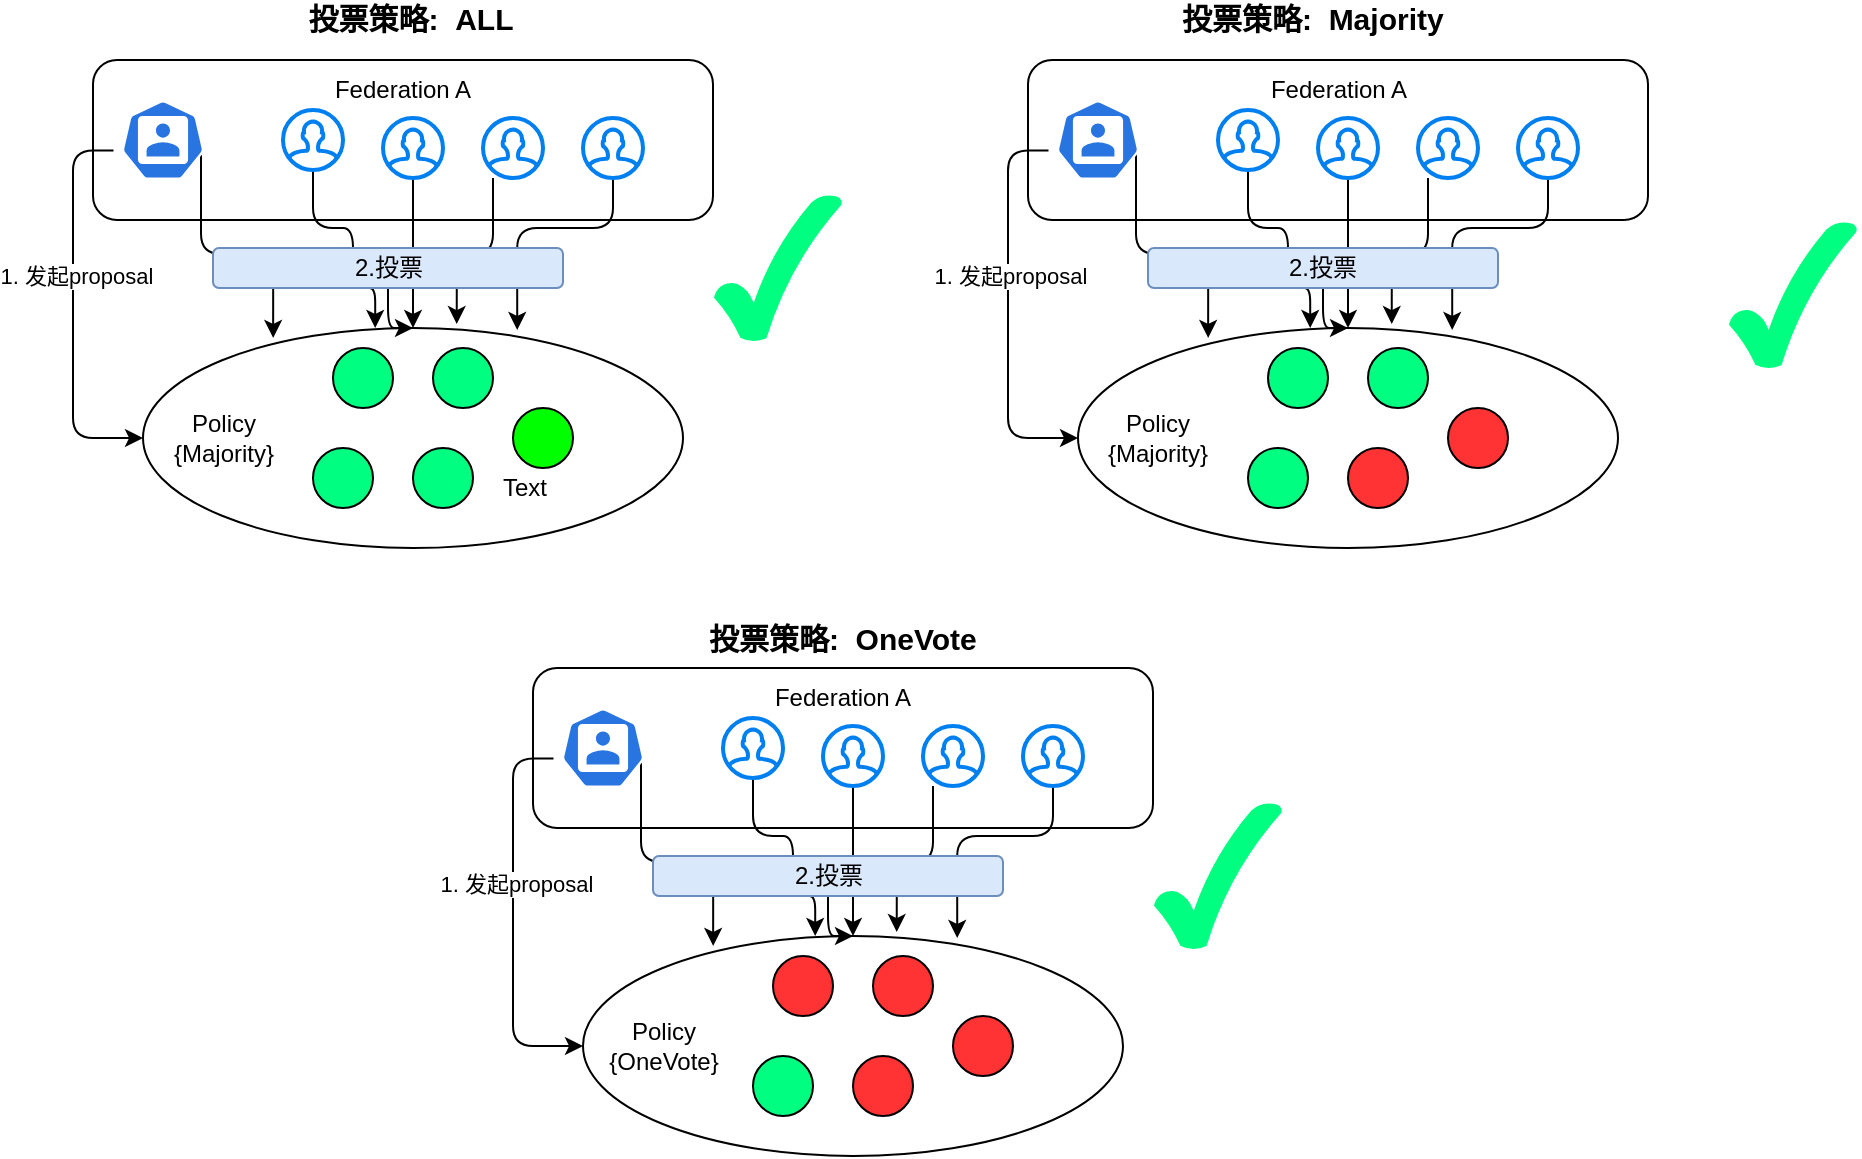 <mxfile version="20.3.0" type="device"><diagram name="Page-1" id="c4acf3e9-155e-7222-9cf6-157b1a14988f"><mxGraphModel dx="1661" dy="817" grid="1" gridSize="10" guides="1" tooltips="1" connect="1" arrows="1" fold="1" page="0" pageScale="1" pageWidth="850" pageHeight="1100" background="none" math="0" shadow="0"><root><mxCell id="0"/><mxCell id="1" parent="0"/><mxCell id="dvsXCsjuSHSHnmDVqETy-7" value="" style="rounded=1;whiteSpace=wrap;html=1;" parent="1" vertex="1"><mxGeometry x="42.5" y="86" width="310" height="80" as="geometry"/></mxCell><mxCell id="dvsXCsjuSHSHnmDVqETy-19" value="" style="ellipse;whiteSpace=wrap;html=1;strokeColor=#000000;rounded=1;" parent="1" vertex="1"><mxGeometry x="67.5" y="220" width="270" height="110" as="geometry"/></mxCell><mxCell id="dvsXCsjuSHSHnmDVqETy-26" style="edgeStyle=orthogonalEdgeStyle;rounded=1;orthogonalLoop=1;jettySize=auto;html=1;exitX=0.005;exitY=0.63;exitDx=0;exitDy=0;exitPerimeter=0;entryX=0;entryY=0.5;entryDx=0;entryDy=0;" parent="1" source="dvsXCsjuSHSHnmDVqETy-2" target="dvsXCsjuSHSHnmDVqETy-19" edge="1"><mxGeometry relative="1" as="geometry"/></mxCell><mxCell id="dvsXCsjuSHSHnmDVqETy-27" value="1. 发起proposal" style="edgeLabel;html=1;align=center;verticalAlign=middle;resizable=0;points=[];rounded=1;" parent="dvsXCsjuSHSHnmDVqETy-26" vertex="1" connectable="0"><mxGeometry x="-0.169" y="1" relative="1" as="geometry"><mxPoint as="offset"/></mxGeometry></mxCell><mxCell id="dvsXCsjuSHSHnmDVqETy-32" style="edgeStyle=orthogonalEdgeStyle;rounded=1;orthogonalLoop=1;jettySize=auto;html=1;entryX=0.241;entryY=0.045;entryDx=0;entryDy=0;entryPerimeter=0;exitX=0.88;exitY=0.65;exitDx=0;exitDy=0;exitPerimeter=0;" parent="1" source="dvsXCsjuSHSHnmDVqETy-2" target="dvsXCsjuSHSHnmDVqETy-19" edge="1"><mxGeometry relative="1" as="geometry"/></mxCell><mxCell id="dvsXCsjuSHSHnmDVqETy-2" value="" style="sketch=0;html=1;dashed=0;whitespace=wrap;fillColor=#2875E2;strokeColor=#ffffff;points=[[0.005,0.63,0],[0.1,0.2,0],[0.9,0.2,0],[0.5,0,0],[0.995,0.63,0],[0.72,0.99,0],[0.5,1,0],[0.28,0.99,0]];shape=mxgraph.kubernetes.icon;prIcon=user;rounded=1;" parent="1" vertex="1"><mxGeometry x="52.5" y="106" width="50" height="40" as="geometry"/></mxCell><mxCell id="dvsXCsjuSHSHnmDVqETy-28" style="edgeStyle=orthogonalEdgeStyle;rounded=1;orthogonalLoop=1;jettySize=auto;html=1;entryX=0.43;entryY=0;entryDx=0;entryDy=0;entryPerimeter=0;" parent="1" source="dvsXCsjuSHSHnmDVqETy-12" target="dvsXCsjuSHSHnmDVqETy-19" edge="1"><mxGeometry relative="1" as="geometry"><Array as="points"><mxPoint x="152.5" y="170"/><mxPoint x="172.5" y="170"/><mxPoint x="172.5" y="200"/></Array></mxGeometry></mxCell><mxCell id="dvsXCsjuSHSHnmDVqETy-12" value="" style="html=1;verticalLabelPosition=bottom;align=center;labelBackgroundColor=#ffffff;verticalAlign=top;strokeWidth=2;strokeColor=#0080F0;shadow=0;dashed=0;shape=mxgraph.ios7.icons.user;rounded=1;" parent="1" vertex="1"><mxGeometry x="137.5" y="111" width="30" height="30" as="geometry"/></mxCell><mxCell id="dvsXCsjuSHSHnmDVqETy-29" style="edgeStyle=orthogonalEdgeStyle;rounded=1;orthogonalLoop=1;jettySize=auto;html=1;entryX=0.5;entryY=0;entryDx=0;entryDy=0;" parent="1" source="dvsXCsjuSHSHnmDVqETy-13" target="dvsXCsjuSHSHnmDVqETy-19" edge="1"><mxGeometry relative="1" as="geometry"/></mxCell><mxCell id="dvsXCsjuSHSHnmDVqETy-13" value="" style="html=1;verticalLabelPosition=bottom;align=center;labelBackgroundColor=#ffffff;verticalAlign=top;strokeWidth=2;strokeColor=#0080F0;shadow=0;dashed=0;shape=mxgraph.ios7.icons.user;rounded=1;" parent="1" vertex="1"><mxGeometry x="187.5" y="115" width="30" height="30" as="geometry"/></mxCell><mxCell id="dvsXCsjuSHSHnmDVqETy-30" style="edgeStyle=orthogonalEdgeStyle;rounded=1;orthogonalLoop=1;jettySize=auto;html=1;entryX=0.581;entryY=-0.018;entryDx=0;entryDy=0;entryPerimeter=0;" parent="1" source="dvsXCsjuSHSHnmDVqETy-14" target="dvsXCsjuSHSHnmDVqETy-19" edge="1"><mxGeometry relative="1" as="geometry"><Array as="points"><mxPoint x="242.5" y="183"/><mxPoint x="224.5" y="183"/></Array></mxGeometry></mxCell><mxCell id="dvsXCsjuSHSHnmDVqETy-14" value="" style="html=1;verticalLabelPosition=bottom;align=center;labelBackgroundColor=#ffffff;verticalAlign=top;strokeWidth=2;strokeColor=#0080F0;shadow=0;dashed=0;shape=mxgraph.ios7.icons.user;rounded=1;" parent="1" vertex="1"><mxGeometry x="237.5" y="115" width="30" height="30" as="geometry"/></mxCell><mxCell id="dvsXCsjuSHSHnmDVqETy-31" style="edgeStyle=orthogonalEdgeStyle;rounded=1;orthogonalLoop=1;jettySize=auto;html=1;entryX=0.693;entryY=0.009;entryDx=0;entryDy=0;entryPerimeter=0;" parent="1" source="dvsXCsjuSHSHnmDVqETy-15" target="dvsXCsjuSHSHnmDVqETy-19" edge="1"><mxGeometry relative="1" as="geometry"><Array as="points"><mxPoint x="302.5" y="170"/><mxPoint x="254.5" y="170"/></Array></mxGeometry></mxCell><mxCell id="dvsXCsjuSHSHnmDVqETy-15" value="" style="html=1;verticalLabelPosition=bottom;align=center;labelBackgroundColor=#ffffff;verticalAlign=top;strokeWidth=2;strokeColor=#0080F0;shadow=0;dashed=0;shape=mxgraph.ios7.icons.user;rounded=1;" parent="1" vertex="1"><mxGeometry x="287.5" y="115" width="30" height="30" as="geometry"/></mxCell><mxCell id="dvsXCsjuSHSHnmDVqETy-18" value="" style="ellipse;whiteSpace=wrap;html=1;aspect=fixed;strokeColor=#000000;fillColor=#00FF80;rounded=1;" parent="1" vertex="1"><mxGeometry x="162.5" y="230" width="30" height="30" as="geometry"/></mxCell><mxCell id="dvsXCsjuSHSHnmDVqETy-21" value="Federation A" style="whiteSpace=wrap;html=1;strokeColor=#FFFFFF;rounded=1;" parent="1" vertex="1"><mxGeometry x="150" y="96" width="95" height="10" as="geometry"/></mxCell><mxCell id="dvsXCsjuSHSHnmDVqETy-37" value="Policy {Majority}" style="whiteSpace=wrap;html=1;strokeColor=#FFFFFF;rounded=1;" parent="1" vertex="1"><mxGeometry x="82.5" y="270" width="50" height="10" as="geometry"/></mxCell><mxCell id="dvsXCsjuSHSHnmDVqETy-40" value="" style="ellipse;whiteSpace=wrap;html=1;aspect=fixed;strokeColor=#000000;fillColor=#00FF80;rounded=1;" parent="1" vertex="1"><mxGeometry x="212.5" y="230" width="30" height="30" as="geometry"/></mxCell><mxCell id="dvsXCsjuSHSHnmDVqETy-41" value="" style="ellipse;whiteSpace=wrap;html=1;aspect=fixed;strokeColor=#000000;fillColor=#00FF80;rounded=1;" parent="1" vertex="1"><mxGeometry x="152.5" y="280" width="30" height="30" as="geometry"/></mxCell><mxCell id="dvsXCsjuSHSHnmDVqETy-42" value="" style="ellipse;whiteSpace=wrap;html=1;aspect=fixed;strokeColor=#000000;fillColor=#00FF80;rounded=1;" parent="1" vertex="1"><mxGeometry x="202.5" y="280" width="30" height="30" as="geometry"/></mxCell><mxCell id="dvsXCsjuSHSHnmDVqETy-43" value="" style="ellipse;whiteSpace=wrap;html=1;aspect=fixed;strokeColor=#000000;fillColor=#00FF00;rounded=1;" parent="1" vertex="1"><mxGeometry x="252.5" y="260" width="30" height="30" as="geometry"/></mxCell><mxCell id="dvsXCsjuSHSHnmDVqETy-44" value="Text" style="text;html=1;resizable=0;autosize=1;align=center;verticalAlign=middle;points=[];fillColor=none;strokeColor=none;rounded=1;" parent="1" vertex="1"><mxGeometry x="237.5" y="290" width="40" height="20" as="geometry"/></mxCell><mxCell id="dvsXCsjuSHSHnmDVqETy-48" value="" style="edgeStyle=orthogonalEdgeStyle;rounded=1;orthogonalLoop=1;jettySize=auto;html=1;" parent="1" source="dvsXCsjuSHSHnmDVqETy-47" target="dvsXCsjuSHSHnmDVqETy-19" edge="1"><mxGeometry relative="1" as="geometry"/></mxCell><mxCell id="dvsXCsjuSHSHnmDVqETy-47" value="2.投票" style="rounded=1;whiteSpace=wrap;html=1;strokeColor=#6c8ebf;fillColor=#dae8fc;" parent="1" vertex="1"><mxGeometry x="102.5" y="180" width="175" height="20" as="geometry"/></mxCell><mxCell id="dvsXCsjuSHSHnmDVqETy-49" value="" style="rounded=1;whiteSpace=wrap;html=1;" parent="1" vertex="1"><mxGeometry x="510" y="86" width="310" height="80" as="geometry"/></mxCell><mxCell id="dvsXCsjuSHSHnmDVqETy-50" value="" style="ellipse;whiteSpace=wrap;html=1;strokeColor=#000000;rounded=1;" parent="1" vertex="1"><mxGeometry x="535" y="220" width="270" height="110" as="geometry"/></mxCell><mxCell id="dvsXCsjuSHSHnmDVqETy-51" style="edgeStyle=orthogonalEdgeStyle;rounded=1;orthogonalLoop=1;jettySize=auto;html=1;exitX=0.005;exitY=0.63;exitDx=0;exitDy=0;exitPerimeter=0;entryX=0;entryY=0.5;entryDx=0;entryDy=0;" parent="1" source="dvsXCsjuSHSHnmDVqETy-54" target="dvsXCsjuSHSHnmDVqETy-50" edge="1"><mxGeometry relative="1" as="geometry"/></mxCell><mxCell id="dvsXCsjuSHSHnmDVqETy-52" value="1. 发起proposal" style="edgeLabel;html=1;align=center;verticalAlign=middle;resizable=0;points=[];rounded=1;" parent="dvsXCsjuSHSHnmDVqETy-51" vertex="1" connectable="0"><mxGeometry x="-0.169" y="1" relative="1" as="geometry"><mxPoint as="offset"/></mxGeometry></mxCell><mxCell id="dvsXCsjuSHSHnmDVqETy-53" style="edgeStyle=orthogonalEdgeStyle;rounded=1;orthogonalLoop=1;jettySize=auto;html=1;entryX=0.241;entryY=0.045;entryDx=0;entryDy=0;entryPerimeter=0;exitX=0.88;exitY=0.65;exitDx=0;exitDy=0;exitPerimeter=0;" parent="1" source="dvsXCsjuSHSHnmDVqETy-54" target="dvsXCsjuSHSHnmDVqETy-50" edge="1"><mxGeometry relative="1" as="geometry"/></mxCell><mxCell id="dvsXCsjuSHSHnmDVqETy-54" value="" style="sketch=0;html=1;dashed=0;whitespace=wrap;fillColor=#2875E2;strokeColor=#ffffff;points=[[0.005,0.63,0],[0.1,0.2,0],[0.9,0.2,0],[0.5,0,0],[0.995,0.63,0],[0.72,0.99,0],[0.5,1,0],[0.28,0.99,0]];shape=mxgraph.kubernetes.icon;prIcon=user;rounded=1;" parent="1" vertex="1"><mxGeometry x="520" y="106" width="50" height="40" as="geometry"/></mxCell><mxCell id="dvsXCsjuSHSHnmDVqETy-55" style="edgeStyle=orthogonalEdgeStyle;rounded=1;orthogonalLoop=1;jettySize=auto;html=1;entryX=0.43;entryY=0;entryDx=0;entryDy=0;entryPerimeter=0;" parent="1" source="dvsXCsjuSHSHnmDVqETy-56" target="dvsXCsjuSHSHnmDVqETy-50" edge="1"><mxGeometry relative="1" as="geometry"><Array as="points"><mxPoint x="620" y="170"/><mxPoint x="640" y="170"/><mxPoint x="640" y="200"/></Array></mxGeometry></mxCell><mxCell id="dvsXCsjuSHSHnmDVqETy-56" value="" style="html=1;verticalLabelPosition=bottom;align=center;labelBackgroundColor=#ffffff;verticalAlign=top;strokeWidth=2;strokeColor=#0080F0;shadow=0;dashed=0;shape=mxgraph.ios7.icons.user;rounded=1;" parent="1" vertex="1"><mxGeometry x="605" y="111" width="30" height="30" as="geometry"/></mxCell><mxCell id="dvsXCsjuSHSHnmDVqETy-57" style="edgeStyle=orthogonalEdgeStyle;rounded=1;orthogonalLoop=1;jettySize=auto;html=1;entryX=0.5;entryY=0;entryDx=0;entryDy=0;" parent="1" source="dvsXCsjuSHSHnmDVqETy-58" target="dvsXCsjuSHSHnmDVqETy-50" edge="1"><mxGeometry relative="1" as="geometry"/></mxCell><mxCell id="dvsXCsjuSHSHnmDVqETy-58" value="" style="html=1;verticalLabelPosition=bottom;align=center;labelBackgroundColor=#ffffff;verticalAlign=top;strokeWidth=2;strokeColor=#0080F0;shadow=0;dashed=0;shape=mxgraph.ios7.icons.user;rounded=1;" parent="1" vertex="1"><mxGeometry x="655" y="115" width="30" height="30" as="geometry"/></mxCell><mxCell id="dvsXCsjuSHSHnmDVqETy-59" style="edgeStyle=orthogonalEdgeStyle;rounded=1;orthogonalLoop=1;jettySize=auto;html=1;entryX=0.581;entryY=-0.018;entryDx=0;entryDy=0;entryPerimeter=0;" parent="1" source="dvsXCsjuSHSHnmDVqETy-60" target="dvsXCsjuSHSHnmDVqETy-50" edge="1"><mxGeometry relative="1" as="geometry"><Array as="points"><mxPoint x="710" y="183"/><mxPoint x="692" y="183"/></Array></mxGeometry></mxCell><mxCell id="dvsXCsjuSHSHnmDVqETy-60" value="" style="html=1;verticalLabelPosition=bottom;align=center;labelBackgroundColor=#ffffff;verticalAlign=top;strokeWidth=2;strokeColor=#0080F0;shadow=0;dashed=0;shape=mxgraph.ios7.icons.user;rounded=1;" parent="1" vertex="1"><mxGeometry x="705" y="115" width="30" height="30" as="geometry"/></mxCell><mxCell id="dvsXCsjuSHSHnmDVqETy-61" style="edgeStyle=orthogonalEdgeStyle;rounded=1;orthogonalLoop=1;jettySize=auto;html=1;entryX=0.693;entryY=0.009;entryDx=0;entryDy=0;entryPerimeter=0;" parent="1" source="dvsXCsjuSHSHnmDVqETy-62" target="dvsXCsjuSHSHnmDVqETy-50" edge="1"><mxGeometry relative="1" as="geometry"><Array as="points"><mxPoint x="770" y="170"/><mxPoint x="722" y="170"/></Array></mxGeometry></mxCell><mxCell id="dvsXCsjuSHSHnmDVqETy-62" value="" style="html=1;verticalLabelPosition=bottom;align=center;labelBackgroundColor=#ffffff;verticalAlign=top;strokeWidth=2;strokeColor=#0080F0;shadow=0;dashed=0;shape=mxgraph.ios7.icons.user;rounded=1;" parent="1" vertex="1"><mxGeometry x="755" y="115" width="30" height="30" as="geometry"/></mxCell><mxCell id="dvsXCsjuSHSHnmDVqETy-63" value="" style="ellipse;whiteSpace=wrap;html=1;aspect=fixed;strokeColor=#000000;fillColor=#00FF80;rounded=1;" parent="1" vertex="1"><mxGeometry x="630" y="230" width="30" height="30" as="geometry"/></mxCell><mxCell id="dvsXCsjuSHSHnmDVqETy-64" value="Federation A" style="whiteSpace=wrap;html=1;strokeColor=#FFFFFF;rounded=1;" parent="1" vertex="1"><mxGeometry x="617.5" y="96" width="95" height="10" as="geometry"/></mxCell><mxCell id="dvsXCsjuSHSHnmDVqETy-65" value="Policy {Majority}" style="whiteSpace=wrap;html=1;strokeColor=#FFFFFF;rounded=1;" parent="1" vertex="1"><mxGeometry x="550" y="270" width="50" height="10" as="geometry"/></mxCell><mxCell id="dvsXCsjuSHSHnmDVqETy-66" value="" style="ellipse;whiteSpace=wrap;html=1;aspect=fixed;strokeColor=#000000;fillColor=#00FF80;rounded=1;" parent="1" vertex="1"><mxGeometry x="680" y="230" width="30" height="30" as="geometry"/></mxCell><mxCell id="dvsXCsjuSHSHnmDVqETy-67" value="" style="ellipse;whiteSpace=wrap;html=1;aspect=fixed;strokeColor=#000000;fillColor=#00FF80;rounded=1;" parent="1" vertex="1"><mxGeometry x="620" y="280" width="30" height="30" as="geometry"/></mxCell><mxCell id="dvsXCsjuSHSHnmDVqETy-68" value="" style="ellipse;whiteSpace=wrap;html=1;aspect=fixed;strokeColor=#000000;fillColor=#FF3333;rounded=1;" parent="1" vertex="1"><mxGeometry x="670" y="280" width="30" height="30" as="geometry"/></mxCell><mxCell id="dvsXCsjuSHSHnmDVqETy-69" value="" style="ellipse;whiteSpace=wrap;html=1;aspect=fixed;strokeColor=#000000;fillColor=#FF3333;rounded=1;" parent="1" vertex="1"><mxGeometry x="720" y="260" width="30" height="30" as="geometry"/></mxCell><mxCell id="dvsXCsjuSHSHnmDVqETy-71" value="" style="edgeStyle=orthogonalEdgeStyle;rounded=1;orthogonalLoop=1;jettySize=auto;html=1;" parent="1" source="dvsXCsjuSHSHnmDVqETy-72" target="dvsXCsjuSHSHnmDVqETy-50" edge="1"><mxGeometry relative="1" as="geometry"/></mxCell><mxCell id="dvsXCsjuSHSHnmDVqETy-72" value="2.投票" style="rounded=1;whiteSpace=wrap;html=1;strokeColor=#6c8ebf;fillColor=#dae8fc;" parent="1" vertex="1"><mxGeometry x="570" y="180" width="175" height="20" as="geometry"/></mxCell><mxCell id="dvsXCsjuSHSHnmDVqETy-73" value="" style="verticalLabelPosition=bottom;verticalAlign=top;html=1;shape=mxgraph.basic.tick;strokeColor=#FFFFFF;fillColor=#00FF80;rounded=1;" parent="1" vertex="1"><mxGeometry x="352.5" y="152.5" width="65" height="75" as="geometry"/></mxCell><mxCell id="dvsXCsjuSHSHnmDVqETy-101" value="" style="rounded=1;whiteSpace=wrap;html=1;" parent="1" vertex="1"><mxGeometry x="262.5" y="390" width="310" height="80" as="geometry"/></mxCell><mxCell id="dvsXCsjuSHSHnmDVqETy-102" value="" style="ellipse;whiteSpace=wrap;html=1;strokeColor=#000000;rounded=1;" parent="1" vertex="1"><mxGeometry x="287.5" y="524" width="270" height="110" as="geometry"/></mxCell><mxCell id="dvsXCsjuSHSHnmDVqETy-103" style="edgeStyle=orthogonalEdgeStyle;rounded=1;orthogonalLoop=1;jettySize=auto;html=1;exitX=0.005;exitY=0.63;exitDx=0;exitDy=0;exitPerimeter=0;entryX=0;entryY=0.5;entryDx=0;entryDy=0;" parent="1" source="dvsXCsjuSHSHnmDVqETy-106" target="dvsXCsjuSHSHnmDVqETy-102" edge="1"><mxGeometry relative="1" as="geometry"/></mxCell><mxCell id="dvsXCsjuSHSHnmDVqETy-104" value="1. 发起proposal" style="edgeLabel;html=1;align=center;verticalAlign=middle;resizable=0;points=[];rounded=1;" parent="dvsXCsjuSHSHnmDVqETy-103" vertex="1" connectable="0"><mxGeometry x="-0.169" y="1" relative="1" as="geometry"><mxPoint as="offset"/></mxGeometry></mxCell><mxCell id="dvsXCsjuSHSHnmDVqETy-105" style="edgeStyle=orthogonalEdgeStyle;rounded=1;orthogonalLoop=1;jettySize=auto;html=1;entryX=0.241;entryY=0.045;entryDx=0;entryDy=0;entryPerimeter=0;exitX=0.88;exitY=0.65;exitDx=0;exitDy=0;exitPerimeter=0;" parent="1" source="dvsXCsjuSHSHnmDVqETy-106" target="dvsXCsjuSHSHnmDVqETy-102" edge="1"><mxGeometry relative="1" as="geometry"/></mxCell><mxCell id="dvsXCsjuSHSHnmDVqETy-106" value="" style="sketch=0;html=1;dashed=0;whitespace=wrap;fillColor=#2875E2;strokeColor=#ffffff;points=[[0.005,0.63,0],[0.1,0.2,0],[0.9,0.2,0],[0.5,0,0],[0.995,0.63,0],[0.72,0.99,0],[0.5,1,0],[0.28,0.99,0]];shape=mxgraph.kubernetes.icon;prIcon=user;rounded=1;" parent="1" vertex="1"><mxGeometry x="272.5" y="410" width="50" height="40" as="geometry"/></mxCell><mxCell id="dvsXCsjuSHSHnmDVqETy-107" style="edgeStyle=orthogonalEdgeStyle;rounded=1;orthogonalLoop=1;jettySize=auto;html=1;entryX=0.43;entryY=0;entryDx=0;entryDy=0;entryPerimeter=0;" parent="1" source="dvsXCsjuSHSHnmDVqETy-108" target="dvsXCsjuSHSHnmDVqETy-102" edge="1"><mxGeometry relative="1" as="geometry"><Array as="points"><mxPoint x="372.5" y="474"/><mxPoint x="392.5" y="474"/><mxPoint x="392.5" y="504"/></Array></mxGeometry></mxCell><mxCell id="dvsXCsjuSHSHnmDVqETy-108" value="" style="html=1;verticalLabelPosition=bottom;align=center;labelBackgroundColor=#ffffff;verticalAlign=top;strokeWidth=2;strokeColor=#0080F0;shadow=0;dashed=0;shape=mxgraph.ios7.icons.user;rounded=1;" parent="1" vertex="1"><mxGeometry x="357.5" y="415" width="30" height="30" as="geometry"/></mxCell><mxCell id="dvsXCsjuSHSHnmDVqETy-109" style="edgeStyle=orthogonalEdgeStyle;rounded=1;orthogonalLoop=1;jettySize=auto;html=1;entryX=0.5;entryY=0;entryDx=0;entryDy=0;" parent="1" source="dvsXCsjuSHSHnmDVqETy-110" target="dvsXCsjuSHSHnmDVqETy-102" edge="1"><mxGeometry relative="1" as="geometry"/></mxCell><mxCell id="dvsXCsjuSHSHnmDVqETy-110" value="" style="html=1;verticalLabelPosition=bottom;align=center;labelBackgroundColor=#ffffff;verticalAlign=top;strokeWidth=2;strokeColor=#0080F0;shadow=0;dashed=0;shape=mxgraph.ios7.icons.user;rounded=1;" parent="1" vertex="1"><mxGeometry x="407.5" y="419" width="30" height="30" as="geometry"/></mxCell><mxCell id="dvsXCsjuSHSHnmDVqETy-111" style="edgeStyle=orthogonalEdgeStyle;rounded=1;orthogonalLoop=1;jettySize=auto;html=1;entryX=0.581;entryY=-0.018;entryDx=0;entryDy=0;entryPerimeter=0;" parent="1" source="dvsXCsjuSHSHnmDVqETy-112" target="dvsXCsjuSHSHnmDVqETy-102" edge="1"><mxGeometry relative="1" as="geometry"><Array as="points"><mxPoint x="462.5" y="487"/><mxPoint x="444.5" y="487"/></Array></mxGeometry></mxCell><mxCell id="dvsXCsjuSHSHnmDVqETy-112" value="" style="html=1;verticalLabelPosition=bottom;align=center;labelBackgroundColor=#ffffff;verticalAlign=top;strokeWidth=2;strokeColor=#0080F0;shadow=0;dashed=0;shape=mxgraph.ios7.icons.user;rounded=1;" parent="1" vertex="1"><mxGeometry x="457.5" y="419" width="30" height="30" as="geometry"/></mxCell><mxCell id="dvsXCsjuSHSHnmDVqETy-113" style="edgeStyle=orthogonalEdgeStyle;rounded=1;orthogonalLoop=1;jettySize=auto;html=1;entryX=0.693;entryY=0.009;entryDx=0;entryDy=0;entryPerimeter=0;" parent="1" source="dvsXCsjuSHSHnmDVqETy-114" target="dvsXCsjuSHSHnmDVqETy-102" edge="1"><mxGeometry relative="1" as="geometry"><Array as="points"><mxPoint x="522.5" y="474"/><mxPoint x="474.5" y="474"/></Array></mxGeometry></mxCell><mxCell id="dvsXCsjuSHSHnmDVqETy-114" value="" style="html=1;verticalLabelPosition=bottom;align=center;labelBackgroundColor=#ffffff;verticalAlign=top;strokeWidth=2;strokeColor=#0080F0;shadow=0;dashed=0;shape=mxgraph.ios7.icons.user;rounded=1;" parent="1" vertex="1"><mxGeometry x="507.5" y="419" width="30" height="30" as="geometry"/></mxCell><mxCell id="dvsXCsjuSHSHnmDVqETy-115" value="" style="ellipse;whiteSpace=wrap;html=1;aspect=fixed;strokeColor=#000000;fillColor=#FF3333;rounded=1;" parent="1" vertex="1"><mxGeometry x="382.5" y="534" width="30" height="30" as="geometry"/></mxCell><mxCell id="dvsXCsjuSHSHnmDVqETy-116" value="Federation A" style="whiteSpace=wrap;html=1;strokeColor=#FFFFFF;rounded=1;" parent="1" vertex="1"><mxGeometry x="370" y="400" width="95" height="10" as="geometry"/></mxCell><mxCell id="dvsXCsjuSHSHnmDVqETy-117" value="Policy {OneVote}" style="whiteSpace=wrap;html=1;strokeColor=#FFFFFF;rounded=1;" parent="1" vertex="1"><mxGeometry x="302.5" y="574" width="50" height="10" as="geometry"/></mxCell><mxCell id="dvsXCsjuSHSHnmDVqETy-118" value="" style="ellipse;whiteSpace=wrap;html=1;aspect=fixed;strokeColor=#000000;fillColor=#FF3333;rounded=1;" parent="1" vertex="1"><mxGeometry x="432.5" y="534" width="30" height="30" as="geometry"/></mxCell><mxCell id="dvsXCsjuSHSHnmDVqETy-119" value="" style="ellipse;whiteSpace=wrap;html=1;aspect=fixed;strokeColor=#000000;fillColor=#00FF80;rounded=1;" parent="1" vertex="1"><mxGeometry x="372.5" y="584" width="30" height="30" as="geometry"/></mxCell><mxCell id="dvsXCsjuSHSHnmDVqETy-120" value="" style="ellipse;whiteSpace=wrap;html=1;aspect=fixed;strokeColor=#000000;fillColor=#FF3333;rounded=1;" parent="1" vertex="1"><mxGeometry x="422.5" y="584" width="30" height="30" as="geometry"/></mxCell><mxCell id="dvsXCsjuSHSHnmDVqETy-121" value="" style="ellipse;whiteSpace=wrap;html=1;aspect=fixed;strokeColor=#000000;fillColor=#FF3333;rounded=1;" parent="1" vertex="1"><mxGeometry x="472.5" y="564" width="30" height="30" as="geometry"/></mxCell><mxCell id="dvsXCsjuSHSHnmDVqETy-123" value="" style="edgeStyle=orthogonalEdgeStyle;rounded=1;orthogonalLoop=1;jettySize=auto;html=1;" parent="1" source="dvsXCsjuSHSHnmDVqETy-124" target="dvsXCsjuSHSHnmDVqETy-102" edge="1"><mxGeometry relative="1" as="geometry"/></mxCell><mxCell id="dvsXCsjuSHSHnmDVqETy-124" value="2.投票" style="rounded=1;whiteSpace=wrap;html=1;strokeColor=#6c8ebf;fillColor=#dae8fc;" parent="1" vertex="1"><mxGeometry x="322.5" y="484" width="175" height="20" as="geometry"/></mxCell><mxCell id="dvsXCsjuSHSHnmDVqETy-125" value="" style="verticalLabelPosition=bottom;verticalAlign=top;html=1;shape=mxgraph.basic.tick;strokeColor=#FFFFFF;fillColor=#00FF80;rounded=1;" parent="1" vertex="1"><mxGeometry x="572.5" y="456.5" width="65" height="75" as="geometry"/></mxCell><mxCell id="dvsXCsjuSHSHnmDVqETy-127" value="&lt;b&gt;&lt;font style=&quot;font-size: 15px;&quot;&gt;投票策略:&amp;nbsp; ALL&lt;/font&gt;&lt;/b&gt;" style="whiteSpace=wrap;html=1;strokeColor=#FFFFFF;rounded=1;" parent="1" vertex="1"><mxGeometry x="50" y="60" width="302.5" height="10" as="geometry"/></mxCell><mxCell id="dvsXCsjuSHSHnmDVqETy-128" value="&lt;b&gt;&lt;font style=&quot;font-size: 15px;&quot;&gt;投票策略:&amp;nbsp; OneVote&amp;nbsp;&lt;/font&gt;&lt;/b&gt;" style="whiteSpace=wrap;html=1;strokeColor=#FFFFFF;rounded=1;" parent="1" vertex="1"><mxGeometry x="267.5" y="370" width="302.5" height="10" as="geometry"/></mxCell><mxCell id="fCk0OHvKMoRgy1ZMypyw-1" value="&lt;b&gt;&lt;font style=&quot;font-size: 15px;&quot;&gt;投票策略:&amp;nbsp; Majority&amp;nbsp;&lt;/font&gt;&lt;/b&gt;" style="whiteSpace=wrap;html=1;strokeColor=#FFFFFF;rounded=1;" vertex="1" parent="1"><mxGeometry x="502.5" y="60" width="302.5" height="10" as="geometry"/></mxCell><mxCell id="fCk0OHvKMoRgy1ZMypyw-2" value="" style="verticalLabelPosition=bottom;verticalAlign=top;html=1;shape=mxgraph.basic.tick;strokeColor=#FFFFFF;fillColor=#00FF80;rounded=1;" vertex="1" parent="1"><mxGeometry x="860" y="166" width="65" height="75" as="geometry"/></mxCell></root></mxGraphModel></diagram></mxfile>